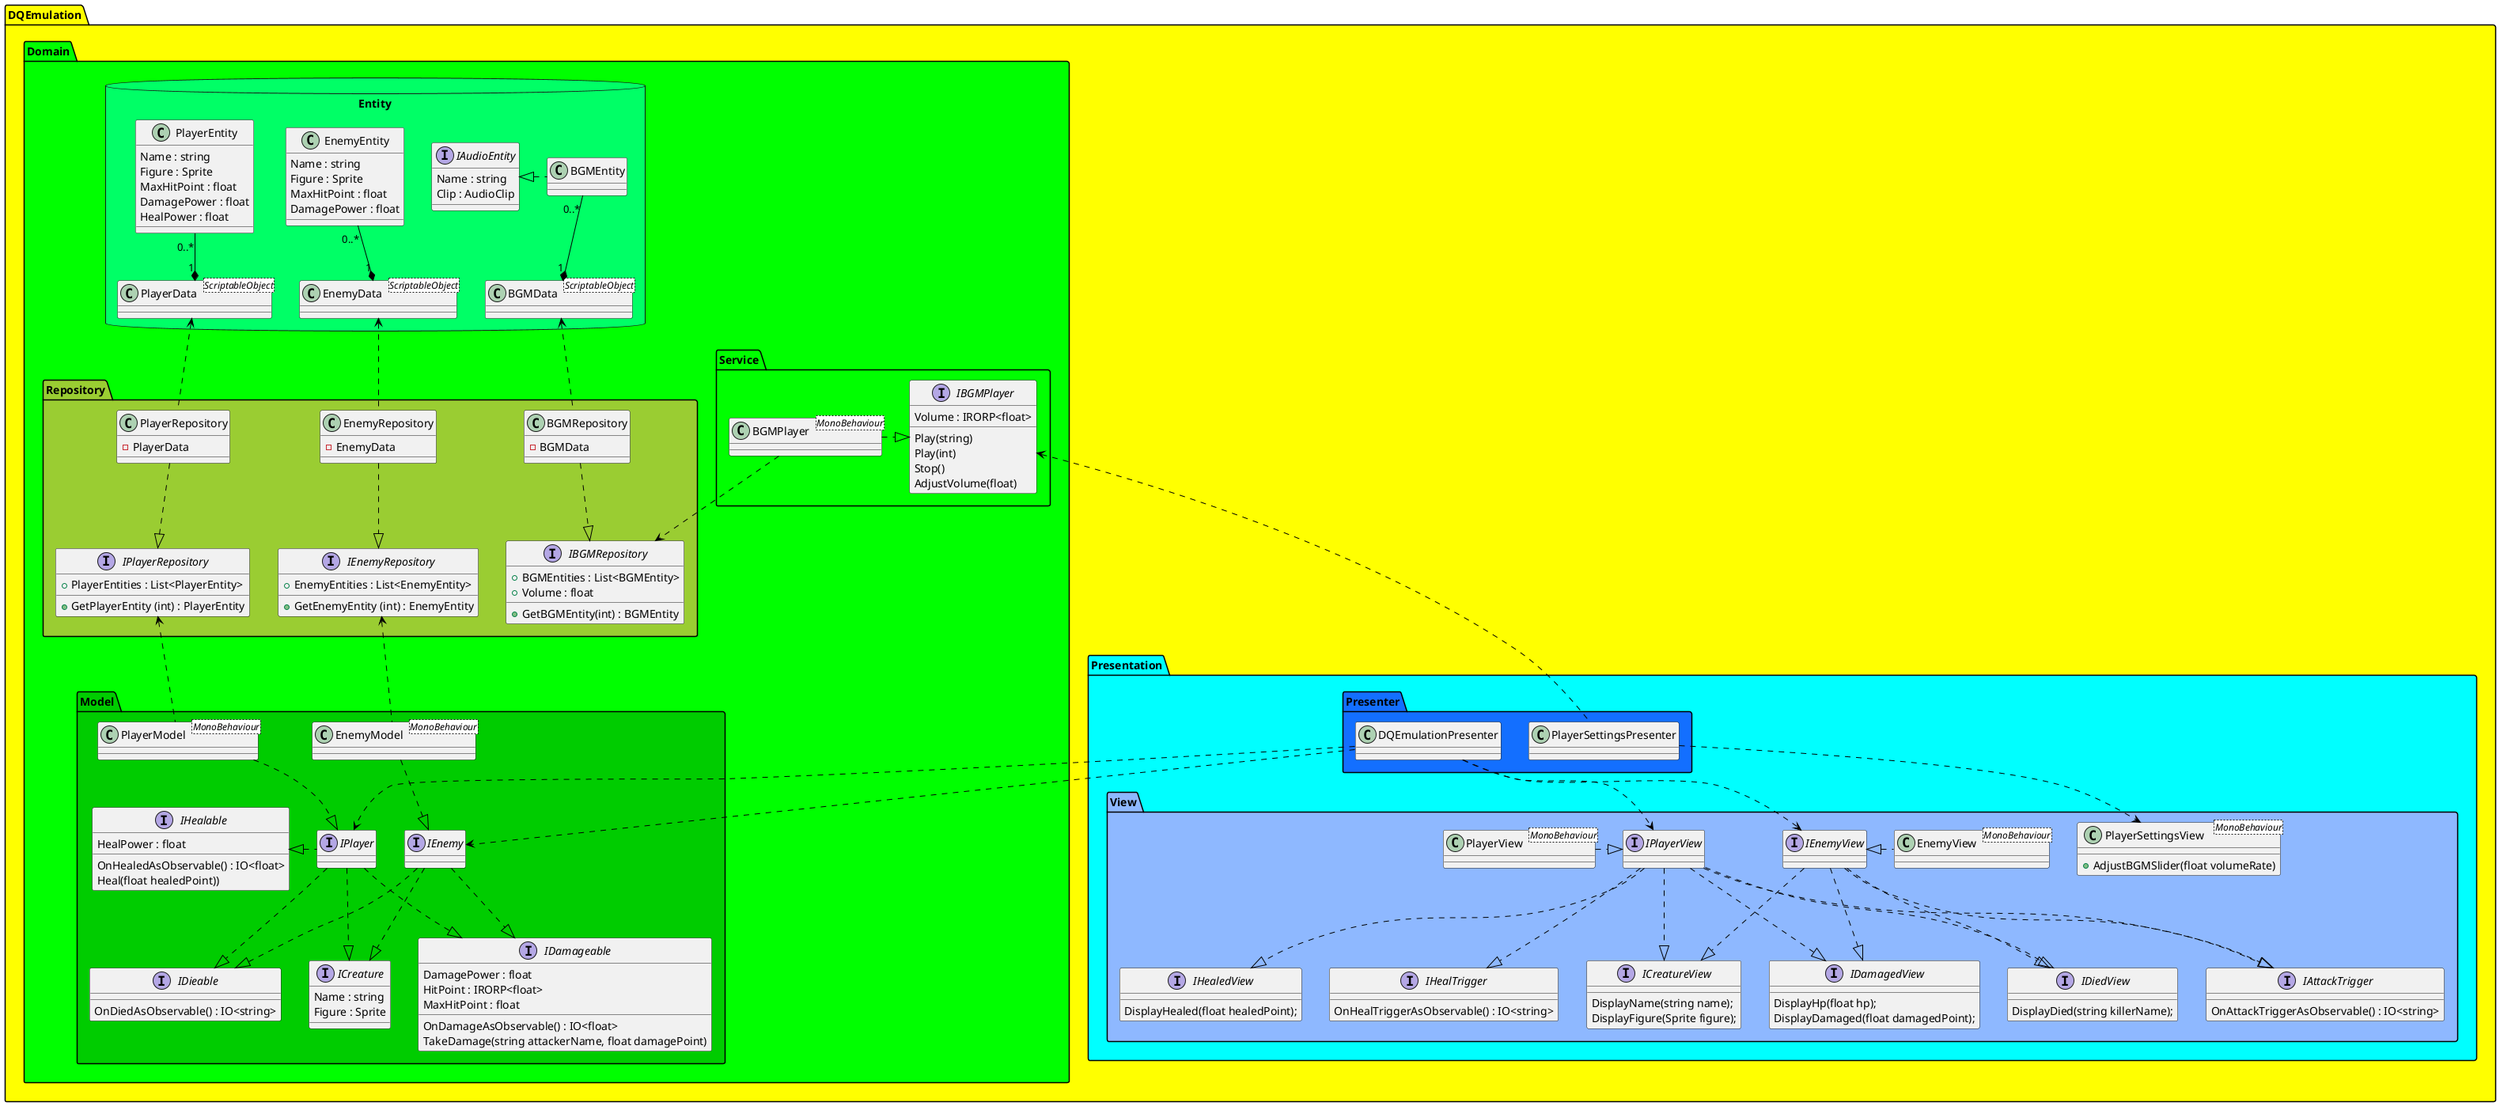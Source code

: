 ﻿@startuml

skinparam DefaultFontName JetBrains Mono

skinparam class {
  ArrowColor Black
  ActorBorderColor Black
}

package DQEmulation #yellow
{
    package Domain #00FF00
    {
        package Entity <<DataBase>> #00FF66
        {
            interface IAudioEntity
            {
                Name : string
                Clip : AudioClip
            }

            class PlayerEntity
            {
                Name : string
                Figure : Sprite
                MaxHitPoint : float
                DamagePower : float
                HealPower : float
            }

            class EnemyEntity
            {
                Name : string
                Figure : Sprite
                MaxHitPoint : float
                DamagePower : float
            }

            class BGMEntity

            class PlayerData<ScriptableObject>

            class EnemyData<ScriptableObject>

            class BGMData<ScriptableObject>
        }

        package Repository #yellowgreen
        {
            interface IPlayerRepository
            {
                + PlayerEntities : List<PlayerEntity>
                + GetPlayerEntity (int) : PlayerEntity
            }

            interface IEnemyRepository
            {
                + EnemyEntities : List<EnemyEntity>
                + GetEnemyEntity (int) : EnemyEntity
            }

            interface IBGMRepository
            {
                + BGMEntities : List<BGMEntity>
                + GetBGMEntity(int) : BGMEntity
                + Volume : float
            }

            class PlayerRepository
            {
                - PlayerData
            }

            class EnemyRepository
            {
                - EnemyData
            }

            class BGMRepository
            {
                - BGMData
            }
        }

        package Model #00CC00
        {
            interface ICreature
            {
                Name : string
                Figure : Sprite
            }

            interface IDamageable
            {
                DamagePower : float
                OnDamageAsObservable() : IO<float>
                TakeDamage(string attackerName, float damagePoint)
                HitPoint : IRORP<float>
                MaxHitPoint : float
            }

            interface IDieable
            {
                OnDiedAsObservable() : IO<string>
            }

            interface IHealable
            {
                HealPower : float
                OnHealedAsObservable() : IO<float>
                Heal(float healedPoint))
            }

            interface IEnemy

            interface IPlayer

            class PlayerModel<MonoBehaviour>

            class EnemyModel<MonoBehaviour>
        }

        package Service
        {
            interface IBGMPlayer
            {
                Volume : IRORP<float>
                Play(string)
                Play(int)
                Stop()
                AdjustVolume(float)
            }

            class BGMPlayer<MonoBehaviour>
        }
    }

    package Presentation #00FFFF
    {
        package View #8EB8FF
        {
            interface IAttackTrigger
            {
                OnAttackTriggerAsObservable() : IO<string>
            }

            interface IHealTrigger
            {
                OnHealTriggerAsObservable() : IO<string>
            }

            interface ICreatureView
            {
                DisplayName(string name);
                DisplayFigure(Sprite figure);
            }

            interface IDamagedView
            {
                DisplayHp(float hp);
                DisplayDamaged(float damagedPoint);
            }

            interface IHealedView
            {
                DisplayHealed(float healedPoint);
            }

            interface IDiedView
            {
                DisplayDied(string killerName);
            }

            interface IPlayerView

            interface IEnemyView

            class PlayerView<MonoBehaviour>

            class EnemyView<MonoBehaviour>

            'class MessageView
            '{
            '    + DisplayMessage(string message)
            '}

            class PlayerSettingsView<MonoBehaviour>
            {
                + AdjustBGMSlider(float volumeRate)
            }
        }

        package Presenter #136FFF
        {
            class DQEmulationPresenter

            class PlayerSettingsPresenter
        }
    }
}

'Domain

''Entity

PlayerData "1" *-up- "0..*" PlayerEntity
EnemyData "1" *-up- "0..*" EnemyEntity
BGMData "1" *-up- "0..*" BGMEntity
IAudioEntity <|.ri. BGMEntity

''Repository

IPlayerRepository <|.up. PlayerRepository
PlayerData <.. PlayerRepository

IEnemyRepository <|.up. EnemyRepository
EnemyData <. EnemyRepository

IBGMRepository <|.up. BGMRepository
BGMData <.. BGMRepository

''Model

'''IPlayer

ICreature <|.up. IPlayer
IDamageable <|.up. IPlayer
IDieable <|.up. IPlayer
IHealable <|.ri. IPlayer

'''IEnemy

ICreature <|.up. IEnemy
IDamageable <|.up. IEnemy
IDieable <|.up. IEnemy

'''PlayerModel

IPlayerRepository <.. PlayerModel
IPlayer <|.up. PlayerModel

'''EnemyModel

IEnemyRepository <.. EnemyModel
IEnemy <|.up. EnemyModel

'' Service

IBGMRepository <.up. BGMPlayer
IBGMPlayer <|.le. BGMPlayer

' Presentation

'' Presenter

IPlayerView <.up. DQEmulationPresenter
IPlayer <.up. DQEmulationPresenter
IEnemyView <.up. DQEmulationPresenter
IEnemy <.up. DQEmulationPresenter
'MessageView <.up. DQEmulationPresenter

PlayerSettingsView <.up. PlayerSettingsPresenter
IBGMPlayer <.. PlayerSettingsPresenter

'' View

IAttackTrigger <|.up. IPlayerView
IHealTrigger <|.up. IPlayerView
ICreatureView <|.up. IPlayerView
IDamagedView <|.up. IPlayerView
IHealedView <|.up. IPlayerView
IDiedView <|.up. IPlayerView
IPlayerView <|.le. PlayerView

IAttackTrigger <|.up. IEnemyView
ICreatureView <|.up. IEnemyView
IDamagedView <|.up. IEnemyView
IDiedView <|.up. IEnemyView
IEnemyView <|.ri. EnemyView

@enduml